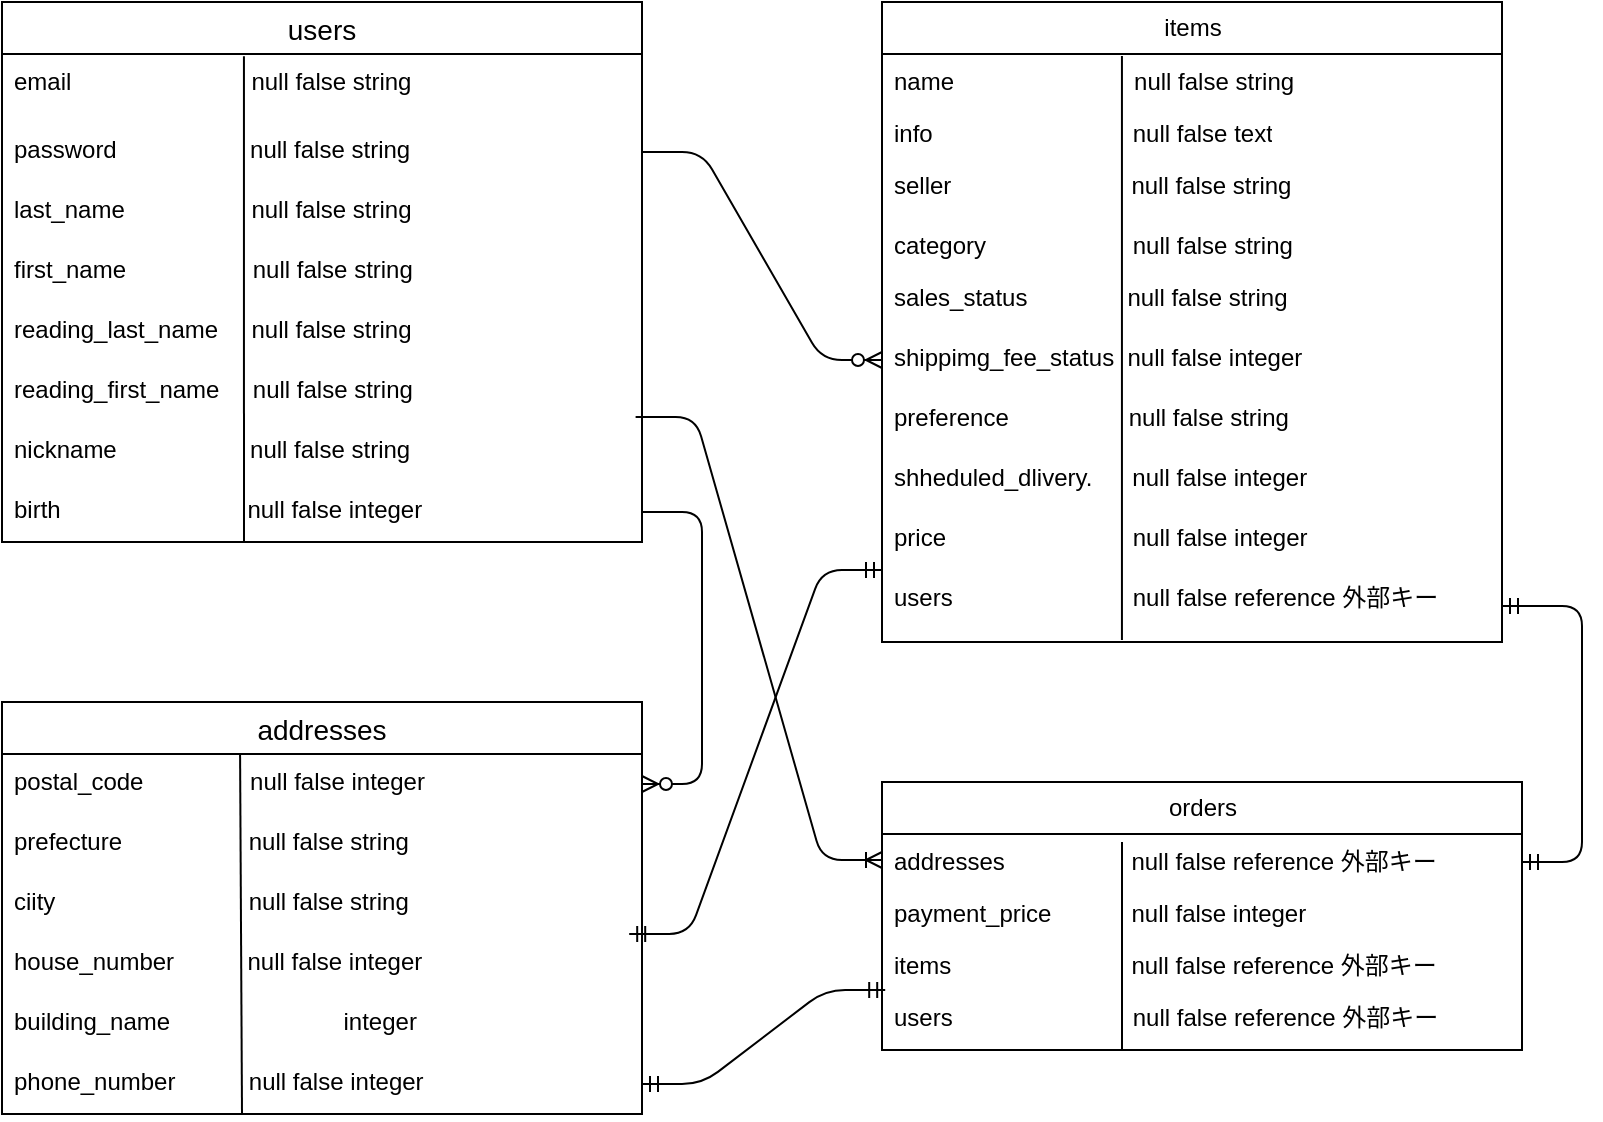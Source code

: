 <mxfile>
    <diagram id="6mC3bbU4l5IzLsoMbnYP" name="Page-1">
        <mxGraphModel dx="1041" dy="740" grid="1" gridSize="10" guides="1" tooltips="1" connect="1" arrows="1" fold="1" page="1" pageScale="1" pageWidth="827" pageHeight="1169" math="0" shadow="0">
            <root>
                <mxCell id="0"/>
                <mxCell id="1" parent="0"/>
                <mxCell id="271" value="users" style="swimlane;fontStyle=0;childLayout=stackLayout;horizontal=1;startSize=26;horizontalStack=0;resizeParent=1;resizeParentMax=0;resizeLast=0;collapsible=1;marginBottom=0;align=center;fontSize=14;" vertex="1" parent="1">
                    <mxGeometry x="40" y="40" width="320" height="270" as="geometry"/>
                </mxCell>
                <mxCell id="272" value="email                           null false string" style="text;strokeColor=none;fillColor=none;spacingLeft=4;spacingRight=4;overflow=hidden;rotatable=0;points=[[0,0.5],[1,0.5]];portConstraint=eastwest;fontSize=12;" vertex="1" parent="271">
                    <mxGeometry y="26" width="320" height="34" as="geometry"/>
                </mxCell>
                <mxCell id="273" value="password                    null false string" style="text;strokeColor=none;fillColor=none;spacingLeft=4;spacingRight=4;overflow=hidden;rotatable=0;points=[[0,0.5],[1,0.5]];portConstraint=eastwest;fontSize=12;" vertex="1" parent="271">
                    <mxGeometry y="60" width="320" height="30" as="geometry"/>
                </mxCell>
                <mxCell id="277" value="last_name                   null false string   " style="text;strokeColor=none;fillColor=none;spacingLeft=4;spacingRight=4;overflow=hidden;rotatable=0;points=[[0,0.5],[1,0.5]];portConstraint=eastwest;fontSize=12;" vertex="1" parent="271">
                    <mxGeometry y="90" width="320" height="30" as="geometry"/>
                </mxCell>
                <mxCell id="278" value="first_name                   null false string" style="text;strokeColor=none;fillColor=none;spacingLeft=4;spacingRight=4;overflow=hidden;rotatable=0;points=[[0,0.5],[1,0.5]];portConstraint=eastwest;fontSize=12;" vertex="1" parent="271">
                    <mxGeometry y="120" width="320" height="30" as="geometry"/>
                </mxCell>
                <mxCell id="279" value="reading_last_name     null false string" style="text;strokeColor=none;fillColor=none;spacingLeft=4;spacingRight=4;overflow=hidden;rotatable=0;points=[[0,0.5],[1,0.5]];portConstraint=eastwest;fontSize=12;" vertex="1" parent="271">
                    <mxGeometry y="150" width="320" height="30" as="geometry"/>
                </mxCell>
                <mxCell id="280" value="reading_first_name     null false string" style="text;strokeColor=none;fillColor=none;spacingLeft=4;spacingRight=4;overflow=hidden;rotatable=0;points=[[0,0.5],[1,0.5]];portConstraint=eastwest;fontSize=12;" vertex="1" parent="271">
                    <mxGeometry y="180" width="320" height="30" as="geometry"/>
                </mxCell>
                <mxCell id="330" value="" style="endArrow=none;html=1;startArrow=none;exitX=0.375;exitY=1;exitDx=0;exitDy=0;exitPerimeter=0;" edge="1" parent="271" source="274" target="271">
                    <mxGeometry width="50" height="50" relative="1" as="geometry">
                        <mxPoint x="120" y="261" as="sourcePoint"/>
                        <mxPoint x="120" y="30" as="targetPoint"/>
                    </mxGeometry>
                </mxCell>
                <mxCell id="281" value="nickname                    null false string" style="text;strokeColor=none;fillColor=none;spacingLeft=4;spacingRight=4;overflow=hidden;rotatable=0;points=[[0,0.5],[1,0.5]];portConstraint=eastwest;fontSize=12;" vertex="1" parent="271">
                    <mxGeometry y="210" width="320" height="30" as="geometry"/>
                </mxCell>
                <mxCell id="351" value="" style="endArrow=none;html=1;rounded=0;entryX=0.378;entryY=0.033;entryDx=0;entryDy=0;entryPerimeter=0;" edge="1" parent="271" source="274" target="272">
                    <mxGeometry relative="1" as="geometry">
                        <mxPoint x="120" y="240" as="sourcePoint"/>
                        <mxPoint x="280" y="240" as="targetPoint"/>
                        <Array as="points">
                            <mxPoint x="121" y="270"/>
                        </Array>
                    </mxGeometry>
                </mxCell>
                <mxCell id="274" value="birth                            null false integer" style="text;strokeColor=none;fillColor=none;spacingLeft=4;spacingRight=4;overflow=hidden;rotatable=0;points=[[0,0.5],[1,0.5]];portConstraint=eastwest;fontSize=12;" vertex="1" parent="271">
                    <mxGeometry y="240" width="320" height="30" as="geometry"/>
                </mxCell>
                <mxCell id="286" value="items" style="swimlane;fontStyle=0;childLayout=stackLayout;horizontal=1;startSize=26;fillColor=none;horizontalStack=0;resizeParent=1;resizeParentMax=0;resizeLast=0;collapsible=1;marginBottom=0;html=1;" vertex="1" parent="1">
                    <mxGeometry x="480" y="40" width="310" height="320" as="geometry"/>
                </mxCell>
                <mxCell id="287" value="name&amp;nbsp; &amp;nbsp; &amp;nbsp; &amp;nbsp; &amp;nbsp; &amp;nbsp; &amp;nbsp; &amp;nbsp; &amp;nbsp; &amp;nbsp; &amp;nbsp; &amp;nbsp; &amp;nbsp; &amp;nbsp;null false string" style="text;strokeColor=none;fillColor=none;align=left;verticalAlign=top;spacingLeft=4;spacingRight=4;overflow=hidden;rotatable=0;points=[[0,0.5],[1,0.5]];portConstraint=eastwest;whiteSpace=wrap;html=1;" vertex="1" parent="286">
                    <mxGeometry y="26" width="310" height="26" as="geometry"/>
                </mxCell>
                <mxCell id="288" value="info&amp;nbsp; &amp;nbsp; &amp;nbsp; &amp;nbsp; &amp;nbsp; &amp;nbsp; &amp;nbsp; &amp;nbsp; &amp;nbsp; &amp;nbsp; &amp;nbsp; &amp;nbsp; &amp;nbsp; &amp;nbsp; &amp;nbsp; null false text" style="text;strokeColor=none;fillColor=none;align=left;verticalAlign=top;spacingLeft=4;spacingRight=4;overflow=hidden;rotatable=0;points=[[0,0.5],[1,0.5]];portConstraint=eastwest;whiteSpace=wrap;html=1;" vertex="1" parent="286">
                    <mxGeometry y="52" width="310" height="26" as="geometry"/>
                </mxCell>
                <mxCell id="352" value="seller                           null false string" style="text;strokeColor=none;fillColor=none;spacingLeft=4;spacingRight=4;overflow=hidden;rotatable=0;points=[[0,0.5],[1,0.5]];portConstraint=eastwest;fontSize=12;" vertex="1" parent="286">
                    <mxGeometry y="78" width="310" height="30" as="geometry"/>
                </mxCell>
                <mxCell id="289" value="category&amp;nbsp; &amp;nbsp; &amp;nbsp; &amp;nbsp; &amp;nbsp; &amp;nbsp; &amp;nbsp; &amp;nbsp; &amp;nbsp; &amp;nbsp; &amp;nbsp; null false string" style="text;strokeColor=none;fillColor=none;align=left;verticalAlign=top;spacingLeft=4;spacingRight=4;overflow=hidden;rotatable=0;points=[[0,0.5],[1,0.5]];portConstraint=eastwest;whiteSpace=wrap;html=1;" vertex="1" parent="286">
                    <mxGeometry y="108" width="310" height="26" as="geometry"/>
                </mxCell>
                <mxCell id="290" value="sales_status               null false string " style="text;strokeColor=none;fillColor=none;spacingLeft=4;spacingRight=4;overflow=hidden;rotatable=0;points=[[0,0.5],[1,0.5]];portConstraint=eastwest;fontSize=12;" vertex="1" parent="286">
                    <mxGeometry y="134" width="310" height="30" as="geometry"/>
                </mxCell>
                <mxCell id="292" value="shippimg_fee_status  null false integer" style="text;strokeColor=none;fillColor=none;spacingLeft=4;spacingRight=4;overflow=hidden;rotatable=0;points=[[0,0.5],[1,0.5]];portConstraint=eastwest;fontSize=12;" vertex="1" parent="286">
                    <mxGeometry y="164" width="310" height="30" as="geometry"/>
                </mxCell>
                <mxCell id="293" value="preference                  null false string " style="text;strokeColor=none;fillColor=none;spacingLeft=4;spacingRight=4;overflow=hidden;rotatable=0;points=[[0,0.5],[1,0.5]];portConstraint=eastwest;fontSize=12;" vertex="1" parent="286">
                    <mxGeometry y="194" width="310" height="30" as="geometry"/>
                </mxCell>
                <mxCell id="294" value="shheduled_dlivery.      null false integer" style="text;strokeColor=none;fillColor=none;spacingLeft=4;spacingRight=4;overflow=hidden;rotatable=0;points=[[0,0.5],[1,0.5]];portConstraint=eastwest;fontSize=12;" vertex="1" parent="286">
                    <mxGeometry y="224" width="310" height="30" as="geometry"/>
                </mxCell>
                <mxCell id="295" value="price                            null false integer" style="text;strokeColor=none;fillColor=none;spacingLeft=4;spacingRight=4;overflow=hidden;rotatable=0;points=[[0,0.5],[1,0.5]];portConstraint=eastwest;fontSize=12;" vertex="1" parent="286">
                    <mxGeometry y="254" width="310" height="30" as="geometry"/>
                </mxCell>
                <mxCell id="332" value="" style="endArrow=none;html=1;entryX=0.387;entryY=0.038;entryDx=0;entryDy=0;entryPerimeter=0;exitX=0.387;exitY=0.972;exitDx=0;exitDy=0;exitPerimeter=0;" edge="1" parent="286" source="304" target="287">
                    <mxGeometry width="50" height="50" relative="1" as="geometry">
                        <mxPoint x="120" y="290" as="sourcePoint"/>
                        <mxPoint x="170" y="240" as="targetPoint"/>
                    </mxGeometry>
                </mxCell>
                <mxCell id="304" value="users                           null false reference 外部キー" style="text;strokeColor=none;fillColor=none;spacingLeft=4;spacingRight=4;overflow=hidden;rotatable=0;points=[[0,0.5],[1,0.5]];portConstraint=eastwest;fontSize=12;" vertex="1" parent="286">
                    <mxGeometry y="284" width="310" height="36" as="geometry"/>
                </mxCell>
                <mxCell id="325" style="edgeStyle=none;html=1;entryX=0;entryY=0.5;entryDx=0;entryDy=0;" edge="1" parent="286" source="286" target="292">
                    <mxGeometry relative="1" as="geometry"/>
                </mxCell>
                <mxCell id="299" value="orders" style="swimlane;fontStyle=0;childLayout=stackLayout;horizontal=1;startSize=26;fillColor=none;horizontalStack=0;resizeParent=1;resizeParentMax=0;resizeLast=0;collapsible=1;marginBottom=0;html=1;" vertex="1" parent="1">
                    <mxGeometry x="480" y="430" width="320" height="134" as="geometry"/>
                </mxCell>
                <mxCell id="300" value="addresses&amp;nbsp; &amp;nbsp; &amp;nbsp; &amp;nbsp; &amp;nbsp; &amp;nbsp; &amp;nbsp; &amp;nbsp; &amp;nbsp; &amp;nbsp;null false reference 外部キー" style="text;strokeColor=none;fillColor=none;align=left;verticalAlign=top;spacingLeft=4;spacingRight=4;overflow=hidden;rotatable=0;points=[[0,0.5],[1,0.5]];portConstraint=eastwest;whiteSpace=wrap;html=1;" vertex="1" parent="299">
                    <mxGeometry y="26" width="320" height="26" as="geometry"/>
                </mxCell>
                <mxCell id="301" value="payment_price&amp;nbsp; &amp;nbsp; &amp;nbsp; &amp;nbsp; &amp;nbsp; &amp;nbsp; null false integer" style="text;strokeColor=none;fillColor=none;align=left;verticalAlign=top;spacingLeft=4;spacingRight=4;overflow=hidden;rotatable=0;points=[[0,0.5],[1,0.5]];portConstraint=eastwest;whiteSpace=wrap;html=1;" vertex="1" parent="299">
                    <mxGeometry y="52" width="320" height="26" as="geometry"/>
                </mxCell>
                <mxCell id="302" value="items&amp;nbsp; &amp;nbsp; &amp;nbsp; &amp;nbsp; &amp;nbsp; &amp;nbsp; &amp;nbsp; &amp;nbsp; &amp;nbsp; &amp;nbsp; &amp;nbsp; &amp;nbsp; &amp;nbsp; &amp;nbsp;null false reference 外部キー" style="text;strokeColor=none;fillColor=none;align=left;verticalAlign=top;spacingLeft=4;spacingRight=4;overflow=hidden;rotatable=0;points=[[0,0.5],[1,0.5]];portConstraint=eastwest;whiteSpace=wrap;html=1;" vertex="1" parent="299">
                    <mxGeometry y="78" width="320" height="26" as="geometry"/>
                </mxCell>
                <mxCell id="305" value="users                           null false reference 外部キー" style="text;strokeColor=none;fillColor=none;spacingLeft=4;spacingRight=4;overflow=hidden;rotatable=0;points=[[0,0.5],[1,0.5]];portConstraint=eastwest;fontSize=12;" vertex="1" parent="299">
                    <mxGeometry y="104" width="320" height="30" as="geometry"/>
                </mxCell>
                <mxCell id="336" value="" style="endArrow=none;html=1;rounded=0;exitX=0.375;exitY=1;exitDx=0;exitDy=0;exitPerimeter=0;" edge="1" parent="299" source="305">
                    <mxGeometry relative="1" as="geometry">
                        <mxPoint x="120" y="130" as="sourcePoint"/>
                        <mxPoint x="120" y="30" as="targetPoint"/>
                    </mxGeometry>
                </mxCell>
                <mxCell id="307" value="" style="edgeStyle=entityRelationEdgeStyle;fontSize=12;html=1;endArrow=ERzeroToMany;endFill=1;exitX=1;exitY=0.5;exitDx=0;exitDy=0;entryX=0;entryY=0.5;entryDx=0;entryDy=0;" edge="1" parent="1" source="273" target="292">
                    <mxGeometry width="100" height="100" relative="1" as="geometry">
                        <mxPoint x="420" y="400" as="sourcePoint"/>
                        <mxPoint x="520" y="300" as="targetPoint"/>
                    </mxGeometry>
                </mxCell>
                <mxCell id="312" value="addresses" style="swimlane;fontStyle=0;childLayout=stackLayout;horizontal=1;startSize=26;horizontalStack=0;resizeParent=1;resizeParentMax=0;resizeLast=0;collapsible=1;marginBottom=0;align=center;fontSize=14;" vertex="1" parent="1">
                    <mxGeometry x="40" y="390" width="320" height="206" as="geometry"/>
                </mxCell>
                <mxCell id="313" value="postal_code                null false integer" style="text;strokeColor=none;fillColor=none;spacingLeft=4;spacingRight=4;overflow=hidden;rotatable=0;points=[[0,0.5],[1,0.5]];portConstraint=eastwest;fontSize=12;" vertex="1" parent="312">
                    <mxGeometry y="26" width="320" height="30" as="geometry"/>
                </mxCell>
                <mxCell id="314" value="prefecture                   null false string" style="text;strokeColor=none;fillColor=none;spacingLeft=4;spacingRight=4;overflow=hidden;rotatable=0;points=[[0,0.5],[1,0.5]];portConstraint=eastwest;fontSize=12;" vertex="1" parent="312">
                    <mxGeometry y="56" width="320" height="30" as="geometry"/>
                </mxCell>
                <mxCell id="315" value="ciity                             null false string" style="text;strokeColor=none;fillColor=none;spacingLeft=4;spacingRight=4;overflow=hidden;rotatable=0;points=[[0,0.5],[1,0.5]];portConstraint=eastwest;fontSize=12;" vertex="1" parent="312">
                    <mxGeometry y="86" width="320" height="30" as="geometry"/>
                </mxCell>
                <mxCell id="317" value="house_number           null false integer" style="text;strokeColor=none;fillColor=none;spacingLeft=4;spacingRight=4;overflow=hidden;rotatable=0;points=[[0,0.5],[1,0.5]];portConstraint=eastwest;fontSize=12;" vertex="1" parent="312">
                    <mxGeometry y="116" width="320" height="30" as="geometry"/>
                </mxCell>
                <mxCell id="316" value="building_name                          integer" style="text;strokeColor=none;fillColor=none;spacingLeft=4;spacingRight=4;overflow=hidden;rotatable=0;points=[[0,0.5],[1,0.5]];portConstraint=eastwest;fontSize=12;" vertex="1" parent="312">
                    <mxGeometry y="146" width="320" height="30" as="geometry"/>
                </mxCell>
                <mxCell id="318" value="phone_number           null false integer" style="text;strokeColor=none;fillColor=none;spacingLeft=4;spacingRight=4;overflow=hidden;rotatable=0;points=[[0,0.5],[1,0.5]];portConstraint=eastwest;fontSize=12;" vertex="1" parent="312">
                    <mxGeometry y="176" width="320" height="30" as="geometry"/>
                </mxCell>
                <mxCell id="333" value="" style="endArrow=none;html=1;rounded=0;exitX=0.372;exitY=0;exitDx=0;exitDy=0;exitPerimeter=0;entryX=0.375;entryY=1;entryDx=0;entryDy=0;entryPerimeter=0;" edge="1" parent="312" source="313" target="318">
                    <mxGeometry relative="1" as="geometry">
                        <mxPoint x="310" y="-40" as="sourcePoint"/>
                        <mxPoint x="470" y="-40" as="targetPoint"/>
                    </mxGeometry>
                </mxCell>
                <mxCell id="319" value="" style="edgeStyle=entityRelationEdgeStyle;fontSize=12;html=1;endArrow=ERmandOne;startArrow=ERmandOne;entryX=0.005;entryY=0;entryDx=0;entryDy=0;entryPerimeter=0;exitX=1;exitY=0.5;exitDx=0;exitDy=0;" edge="1" parent="1" source="318" target="305">
                    <mxGeometry width="100" height="100" relative="1" as="geometry">
                        <mxPoint x="390" y="400" as="sourcePoint"/>
                        <mxPoint x="490" y="300" as="targetPoint"/>
                    </mxGeometry>
                </mxCell>
                <mxCell id="320" value="" style="edgeStyle=entityRelationEdgeStyle;fontSize=12;html=1;endArrow=ERoneToMany;exitX=0.99;exitY=-0.083;exitDx=0;exitDy=0;exitPerimeter=0;entryX=0;entryY=0.5;entryDx=0;entryDy=0;" edge="1" parent="1" source="281" target="300">
                    <mxGeometry width="100" height="100" relative="1" as="geometry">
                        <mxPoint x="390" y="400" as="sourcePoint"/>
                        <mxPoint x="490" y="300" as="targetPoint"/>
                    </mxGeometry>
                </mxCell>
                <mxCell id="321" value="" style="edgeStyle=entityRelationEdgeStyle;fontSize=12;html=1;endArrow=ERmandOne;startArrow=ERmandOne;" edge="1" parent="1" target="304">
                    <mxGeometry width="100" height="100" relative="1" as="geometry">
                        <mxPoint x="800" y="470" as="sourcePoint"/>
                        <mxPoint x="660" y="330" as="targetPoint"/>
                    </mxGeometry>
                </mxCell>
                <mxCell id="323" value="" style="edgeStyle=entityRelationEdgeStyle;fontSize=12;html=1;endArrow=ERzeroToMany;endFill=1;exitX=1;exitY=0.5;exitDx=0;exitDy=0;" edge="1" parent="1" source="274" target="313">
                    <mxGeometry width="100" height="100" relative="1" as="geometry">
                        <mxPoint x="380" y="390" as="sourcePoint"/>
                        <mxPoint x="480" y="290" as="targetPoint"/>
                    </mxGeometry>
                </mxCell>
                <mxCell id="324" value="" style="edgeStyle=entityRelationEdgeStyle;fontSize=12;html=1;endArrow=ERmandOne;startArrow=ERmandOne;entryX=0;entryY=1;entryDx=0;entryDy=0;entryPerimeter=0;exitX=0.98;exitY=0;exitDx=0;exitDy=0;exitPerimeter=0;" edge="1" parent="1" source="317" target="295">
                    <mxGeometry width="100" height="100" relative="1" as="geometry">
                        <mxPoint x="250" y="500" as="sourcePoint"/>
                        <mxPoint x="480" y="290" as="targetPoint"/>
                    </mxGeometry>
                </mxCell>
            </root>
        </mxGraphModel>
    </diagram>
</mxfile>